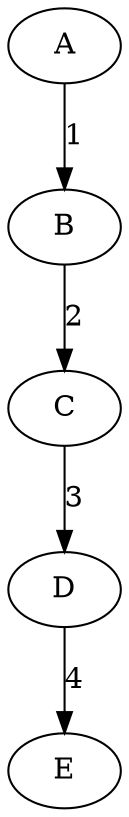 digraph {
    0 [ label = "A" ]
    1 [ label = "B" ]
    2 [ label = "C" ]
    3 [ label = "D" ]
    4 [ label = "E" ]
    0 -> 1 [ label = "1" ]
    1 -> 2 [ label = "2" ]
    2 -> 3 [ label = "3" ]
    3 -> 4 [ label = "4" ]
}

